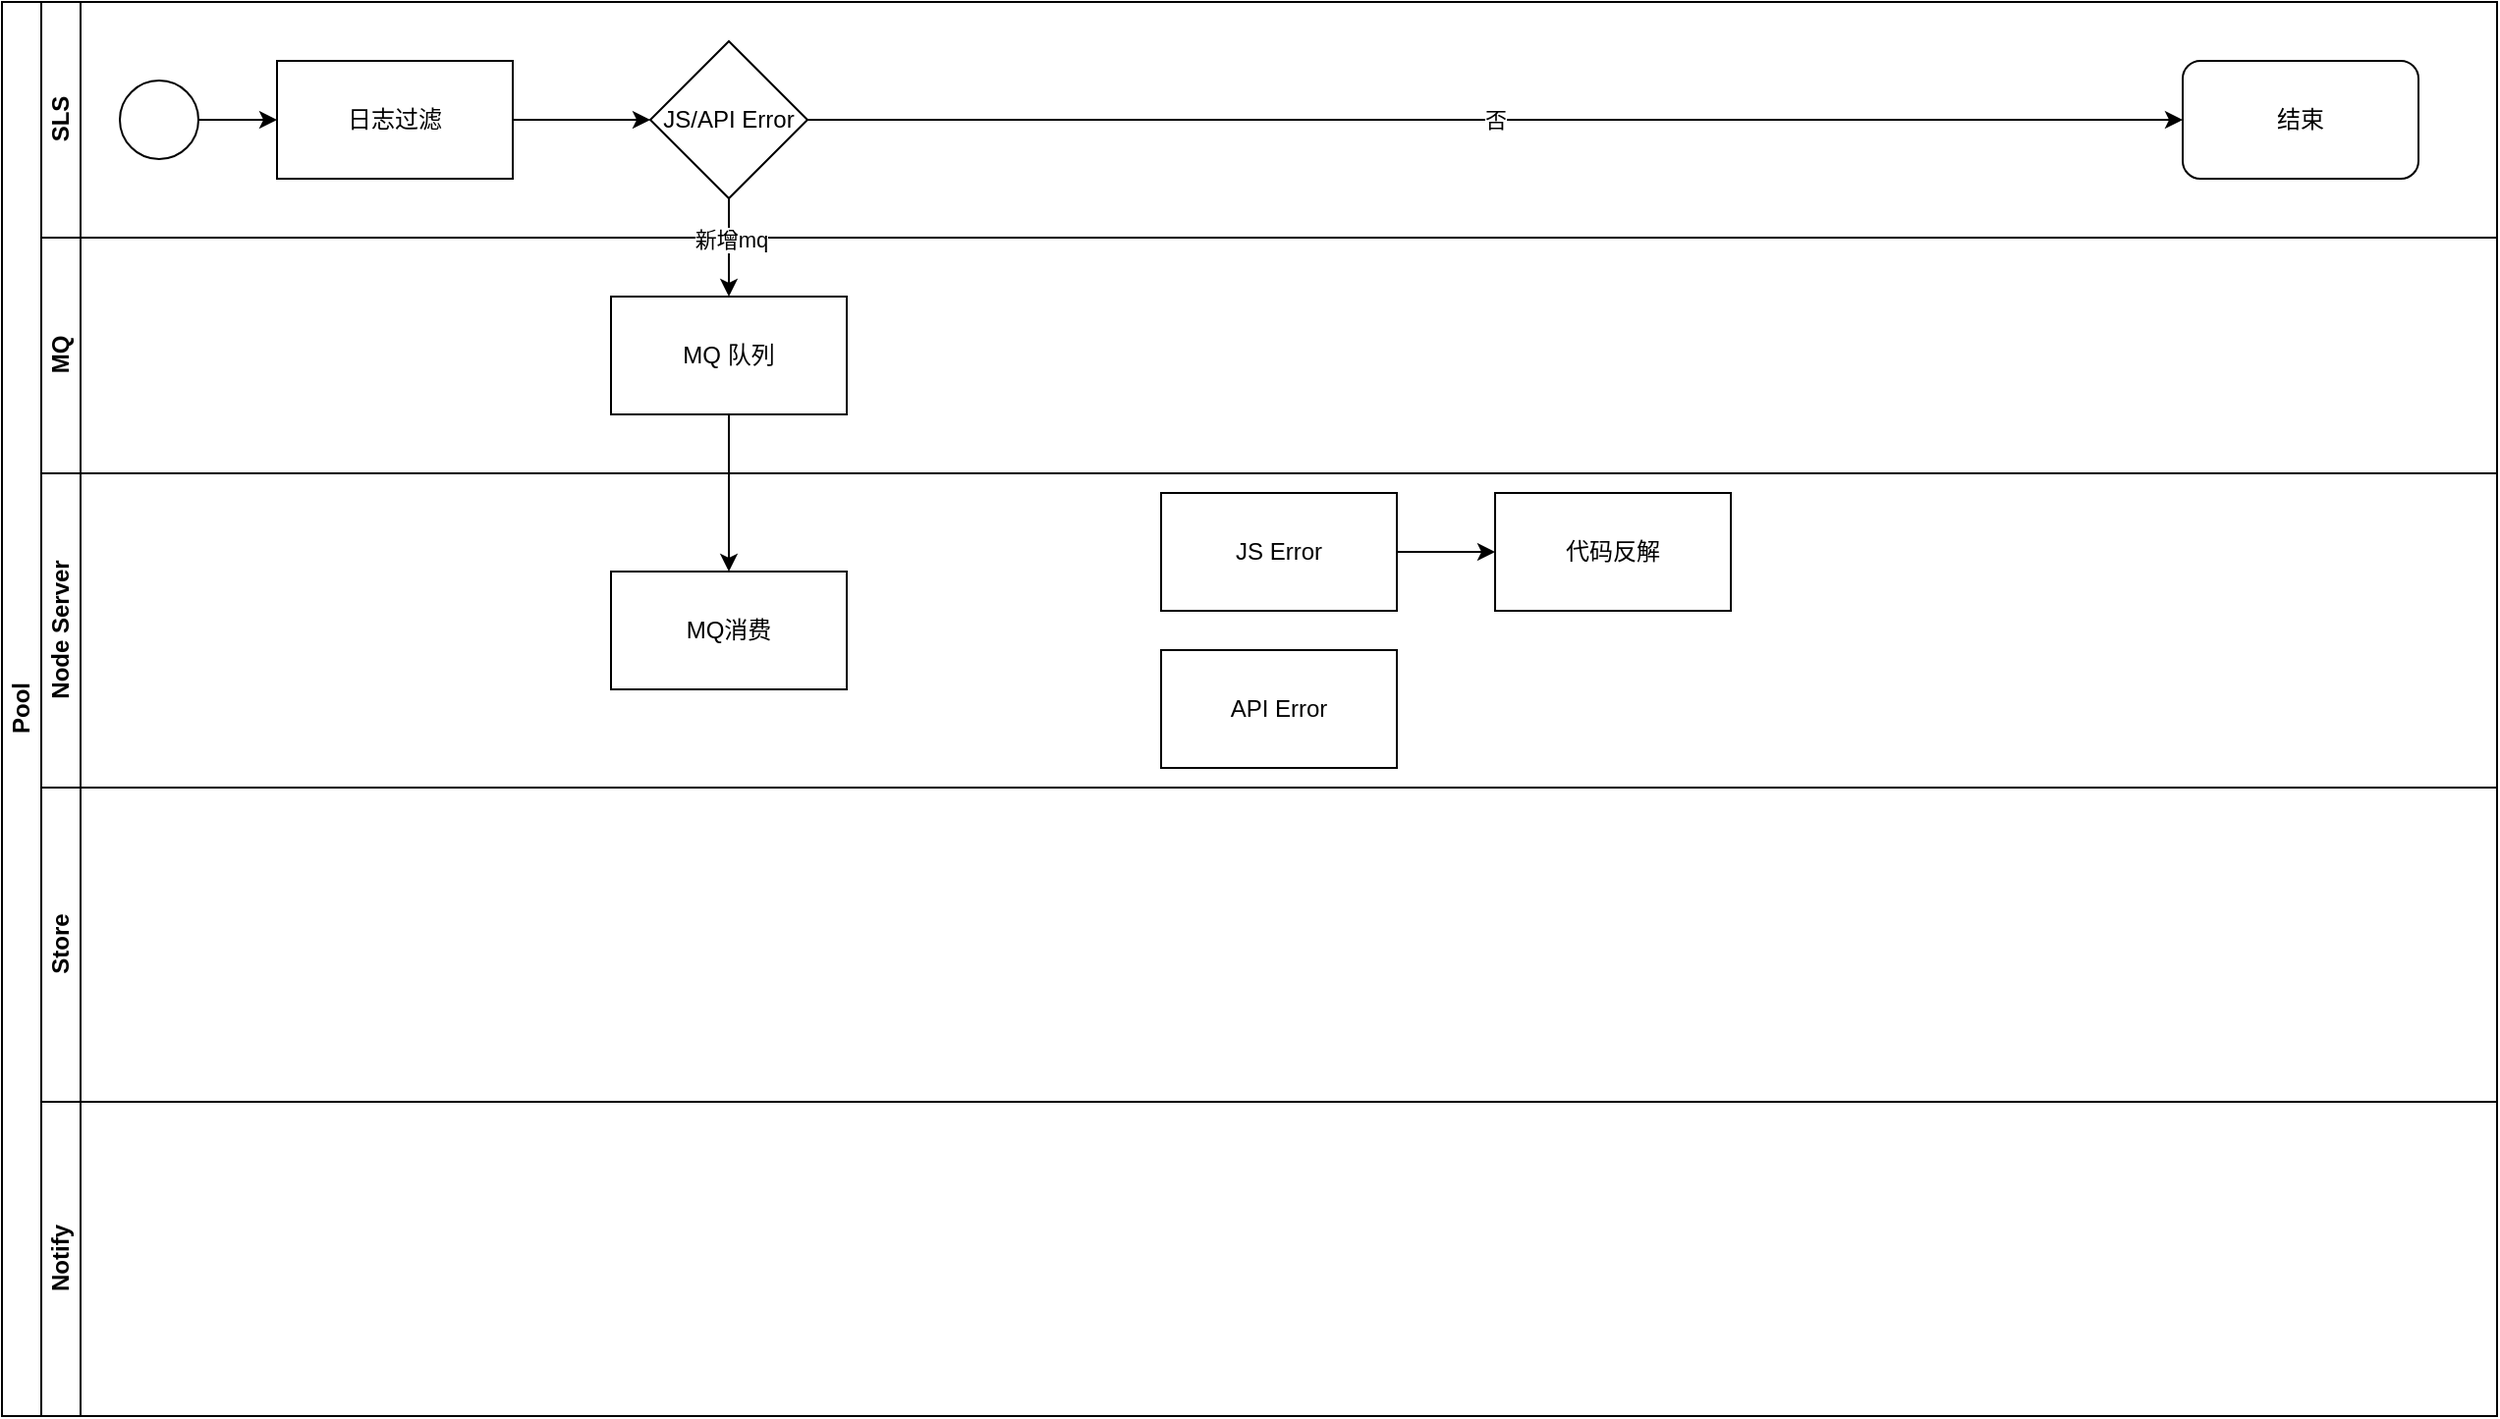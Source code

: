 <mxfile version="21.3.0" type="github">
  <diagram id="prtHgNgQTEPvFCAcTncT" name="Page-1">
    <mxGraphModel dx="1987" dy="1049" grid="1" gridSize="10" guides="1" tooltips="1" connect="1" arrows="1" fold="1" page="1" pageScale="1" pageWidth="827" pageHeight="1169" math="0" shadow="0">
      <root>
        <mxCell id="0" />
        <mxCell id="1" parent="0" />
        <mxCell id="dNxyNK7c78bLwvsdeMH5-19" value="Pool" style="swimlane;html=1;childLayout=stackLayout;resizeParent=1;resizeParentMax=0;horizontal=0;startSize=20;horizontalStack=0;" parent="1" vertex="1">
          <mxGeometry x="120" y="120" width="1270" height="720" as="geometry" />
        </mxCell>
        <mxCell id="dNxyNK7c78bLwvsdeMH5-35" style="edgeStyle=orthogonalEdgeStyle;rounded=0;orthogonalLoop=1;jettySize=auto;html=1;endArrow=classic;endFill=1;" parent="dNxyNK7c78bLwvsdeMH5-19" target="dNxyNK7c78bLwvsdeMH5-34" edge="1">
          <mxGeometry relative="1" as="geometry">
            <mxPoint x="300" y="200" as="sourcePoint" />
          </mxGeometry>
        </mxCell>
        <mxCell id="dNxyNK7c78bLwvsdeMH5-20" value="SLS" style="swimlane;html=1;startSize=20;horizontal=0;" parent="dNxyNK7c78bLwvsdeMH5-19" vertex="1">
          <mxGeometry x="20" width="1250" height="120" as="geometry" />
        </mxCell>
        <mxCell id="dNxyNK7c78bLwvsdeMH5-25" value="" style="edgeStyle=orthogonalEdgeStyle;rounded=0;orthogonalLoop=1;jettySize=auto;html=1;" parent="dNxyNK7c78bLwvsdeMH5-20" source="dNxyNK7c78bLwvsdeMH5-23" edge="1">
          <mxGeometry relative="1" as="geometry">
            <mxPoint x="120" y="60" as="targetPoint" />
          </mxGeometry>
        </mxCell>
        <mxCell id="dNxyNK7c78bLwvsdeMH5-23" value="" style="ellipse;whiteSpace=wrap;html=1;" parent="dNxyNK7c78bLwvsdeMH5-20" vertex="1">
          <mxGeometry x="40" y="40" width="40" height="40" as="geometry" />
        </mxCell>
        <mxCell id="dNxyNK7c78bLwvsdeMH5-33" value="" style="edgeStyle=orthogonalEdgeStyle;rounded=0;orthogonalLoop=1;jettySize=auto;html=1;endArrow=classic;endFill=1;" parent="dNxyNK7c78bLwvsdeMH5-20" target="dNxyNK7c78bLwvsdeMH5-32" edge="1">
          <mxGeometry relative="1" as="geometry">
            <mxPoint x="320" y="60" as="sourcePoint" />
          </mxGeometry>
        </mxCell>
        <mxCell id="ICqTSWxqrPIGgdlom32U-6" style="edgeStyle=orthogonalEdgeStyle;rounded=0;orthogonalLoop=1;jettySize=auto;html=1;exitX=1;exitY=0.5;exitDx=0;exitDy=0;entryX=0;entryY=0.5;entryDx=0;entryDy=0;" edge="1" parent="dNxyNK7c78bLwvsdeMH5-20" source="ICqTSWxqrPIGgdlom32U-4" target="ICqTSWxqrPIGgdlom32U-5">
          <mxGeometry relative="1" as="geometry" />
        </mxCell>
        <mxCell id="ICqTSWxqrPIGgdlom32U-4" value="日志过滤" style="rounded=0;whiteSpace=wrap;html=1;" vertex="1" parent="dNxyNK7c78bLwvsdeMH5-20">
          <mxGeometry x="120" y="30" width="120" height="60" as="geometry" />
        </mxCell>
        <mxCell id="ICqTSWxqrPIGgdlom32U-8" value="否" style="edgeStyle=orthogonalEdgeStyle;rounded=0;orthogonalLoop=1;jettySize=auto;html=1;exitX=1;exitY=0.5;exitDx=0;exitDy=0;" edge="1" parent="dNxyNK7c78bLwvsdeMH5-20" source="ICqTSWxqrPIGgdlom32U-5" target="ICqTSWxqrPIGgdlom32U-7">
          <mxGeometry relative="1" as="geometry" />
        </mxCell>
        <mxCell id="ICqTSWxqrPIGgdlom32U-5" value="JS/API Error" style="rhombus;whiteSpace=wrap;html=1;" vertex="1" parent="dNxyNK7c78bLwvsdeMH5-20">
          <mxGeometry x="310" y="20" width="80" height="80" as="geometry" />
        </mxCell>
        <mxCell id="ICqTSWxqrPIGgdlom32U-7" value="结束" style="rounded=1;whiteSpace=wrap;html=1;" vertex="1" parent="dNxyNK7c78bLwvsdeMH5-20">
          <mxGeometry x="1090" y="30" width="120" height="60" as="geometry" />
        </mxCell>
        <mxCell id="dNxyNK7c78bLwvsdeMH5-21" value="MQ" style="swimlane;html=1;startSize=20;horizontal=0;" parent="dNxyNK7c78bLwvsdeMH5-19" vertex="1">
          <mxGeometry x="20" y="120" width="1250" height="120" as="geometry" />
        </mxCell>
        <mxCell id="dNxyNK7c78bLwvsdeMH5-29" value="" style="edgeStyle=orthogonalEdgeStyle;rounded=0;orthogonalLoop=1;jettySize=auto;html=1;endArrow=classic;endFill=1;" parent="dNxyNK7c78bLwvsdeMH5-21" source="dNxyNK7c78bLwvsdeMH5-26" edge="1">
          <mxGeometry relative="1" as="geometry">
            <mxPoint x="260" y="60" as="targetPoint" />
          </mxGeometry>
        </mxCell>
        <mxCell id="ICqTSWxqrPIGgdlom32U-9" value="MQ 队列" style="rounded=0;whiteSpace=wrap;html=1;" vertex="1" parent="dNxyNK7c78bLwvsdeMH5-21">
          <mxGeometry x="290" y="30" width="120" height="60" as="geometry" />
        </mxCell>
        <mxCell id="ICqTSWxqrPIGgdlom32U-12" value="Node Server" style="swimlane;html=1;startSize=20;horizontal=0;" vertex="1" parent="dNxyNK7c78bLwvsdeMH5-19">
          <mxGeometry x="20" y="240" width="1250" height="160" as="geometry" />
        </mxCell>
        <mxCell id="ICqTSWxqrPIGgdlom32U-13" value="MQ消费" style="rounded=0;whiteSpace=wrap;html=1;" vertex="1" parent="ICqTSWxqrPIGgdlom32U-12">
          <mxGeometry x="290" y="50" width="120" height="60" as="geometry" />
        </mxCell>
        <mxCell id="ICqTSWxqrPIGgdlom32U-20" style="edgeStyle=orthogonalEdgeStyle;rounded=0;orthogonalLoop=1;jettySize=auto;html=1;exitX=1;exitY=0.5;exitDx=0;exitDy=0;entryX=0;entryY=0.5;entryDx=0;entryDy=0;" edge="1" parent="ICqTSWxqrPIGgdlom32U-12" source="ICqTSWxqrPIGgdlom32U-15" target="ICqTSWxqrPIGgdlom32U-19">
          <mxGeometry relative="1" as="geometry" />
        </mxCell>
        <mxCell id="ICqTSWxqrPIGgdlom32U-15" value="JS Error" style="rounded=0;whiteSpace=wrap;html=1;" vertex="1" parent="ICqTSWxqrPIGgdlom32U-12">
          <mxGeometry x="570" y="10" width="120" height="60" as="geometry" />
        </mxCell>
        <mxCell id="ICqTSWxqrPIGgdlom32U-16" value="API Error" style="rounded=0;whiteSpace=wrap;html=1;" vertex="1" parent="ICqTSWxqrPIGgdlom32U-12">
          <mxGeometry x="570" y="90" width="120" height="60" as="geometry" />
        </mxCell>
        <mxCell id="ICqTSWxqrPIGgdlom32U-19" value="代码反解" style="rounded=0;whiteSpace=wrap;html=1;" vertex="1" parent="ICqTSWxqrPIGgdlom32U-12">
          <mxGeometry x="740" y="10" width="120" height="60" as="geometry" />
        </mxCell>
        <mxCell id="ICqTSWxqrPIGgdlom32U-3" value="Store" style="swimlane;html=1;startSize=20;horizontal=0;" vertex="1" parent="dNxyNK7c78bLwvsdeMH5-19">
          <mxGeometry x="20" y="400" width="1250" height="160" as="geometry" />
        </mxCell>
        <mxCell id="ICqTSWxqrPIGgdlom32U-2" value="Notify" style="swimlane;html=1;startSize=20;horizontal=0;" vertex="1" parent="dNxyNK7c78bLwvsdeMH5-19">
          <mxGeometry x="20" y="560" width="1250" height="160" as="geometry" />
        </mxCell>
        <mxCell id="ICqTSWxqrPIGgdlom32U-10" style="edgeStyle=orthogonalEdgeStyle;rounded=0;orthogonalLoop=1;jettySize=auto;html=1;exitX=0.5;exitY=1;exitDx=0;exitDy=0;entryX=0.5;entryY=0;entryDx=0;entryDy=0;" edge="1" parent="dNxyNK7c78bLwvsdeMH5-19" source="ICqTSWxqrPIGgdlom32U-5" target="ICqTSWxqrPIGgdlom32U-9">
          <mxGeometry relative="1" as="geometry" />
        </mxCell>
        <mxCell id="ICqTSWxqrPIGgdlom32U-11" value="新增mq" style="edgeLabel;html=1;align=center;verticalAlign=middle;resizable=0;points=[];" vertex="1" connectable="0" parent="ICqTSWxqrPIGgdlom32U-10">
          <mxGeometry x="-0.16" y="1" relative="1" as="geometry">
            <mxPoint as="offset" />
          </mxGeometry>
        </mxCell>
        <mxCell id="ICqTSWxqrPIGgdlom32U-14" style="edgeStyle=orthogonalEdgeStyle;rounded=0;orthogonalLoop=1;jettySize=auto;html=1;exitX=0.5;exitY=1;exitDx=0;exitDy=0;entryX=0.5;entryY=0;entryDx=0;entryDy=0;" edge="1" parent="dNxyNK7c78bLwvsdeMH5-19" source="ICqTSWxqrPIGgdlom32U-9" target="ICqTSWxqrPIGgdlom32U-13">
          <mxGeometry relative="1" as="geometry" />
        </mxCell>
      </root>
    </mxGraphModel>
  </diagram>
</mxfile>
